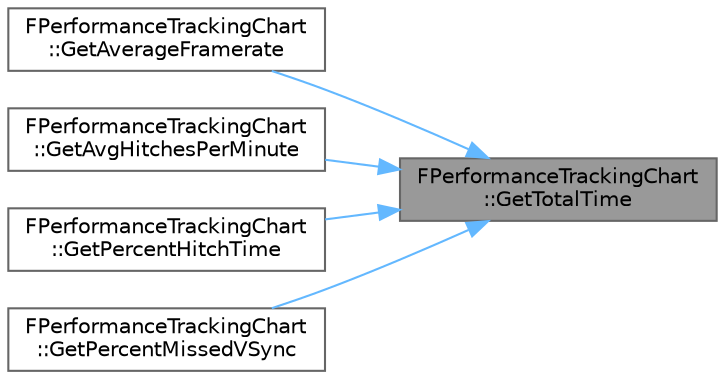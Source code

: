 digraph "FPerformanceTrackingChart::GetTotalTime"
{
 // INTERACTIVE_SVG=YES
 // LATEX_PDF_SIZE
  bgcolor="transparent";
  edge [fontname=Helvetica,fontsize=10,labelfontname=Helvetica,labelfontsize=10];
  node [fontname=Helvetica,fontsize=10,shape=box,height=0.2,width=0.4];
  rankdir="RL";
  Node1 [id="Node000001",label="FPerformanceTrackingChart\l::GetTotalTime",height=0.2,width=0.4,color="gray40", fillcolor="grey60", style="filled", fontcolor="black",tooltip=" "];
  Node1 -> Node2 [id="edge1_Node000001_Node000002",dir="back",color="steelblue1",style="solid",tooltip=" "];
  Node2 [id="Node000002",label="FPerformanceTrackingChart\l::GetAverageFramerate",height=0.2,width=0.4,color="grey40", fillcolor="white", style="filled",URL="$da/d80/classFPerformanceTrackingChart.html#aea074d7cf70a0fe148e539ce825398d3",tooltip=" "];
  Node1 -> Node3 [id="edge2_Node000001_Node000003",dir="back",color="steelblue1",style="solid",tooltip=" "];
  Node3 [id="Node000003",label="FPerformanceTrackingChart\l::GetAvgHitchesPerMinute",height=0.2,width=0.4,color="grey40", fillcolor="white", style="filled",URL="$da/d80/classFPerformanceTrackingChart.html#a9278096997715beb36b9f977a8f086dd",tooltip=" "];
  Node1 -> Node4 [id="edge3_Node000001_Node000004",dir="back",color="steelblue1",style="solid",tooltip=" "];
  Node4 [id="Node000004",label="FPerformanceTrackingChart\l::GetPercentHitchTime",height=0.2,width=0.4,color="grey40", fillcolor="white", style="filled",URL="$da/d80/classFPerformanceTrackingChart.html#a400f25ac36405d5bf09312b33f05f540",tooltip=" "];
  Node1 -> Node5 [id="edge4_Node000001_Node000005",dir="back",color="steelblue1",style="solid",tooltip=" "];
  Node5 [id="Node000005",label="FPerformanceTrackingChart\l::GetPercentMissedVSync",height=0.2,width=0.4,color="grey40", fillcolor="white", style="filled",URL="$da/d80/classFPerformanceTrackingChart.html#aee4e562a9cd1ef41338da5cc3ca0784f",tooltip=" "];
}
